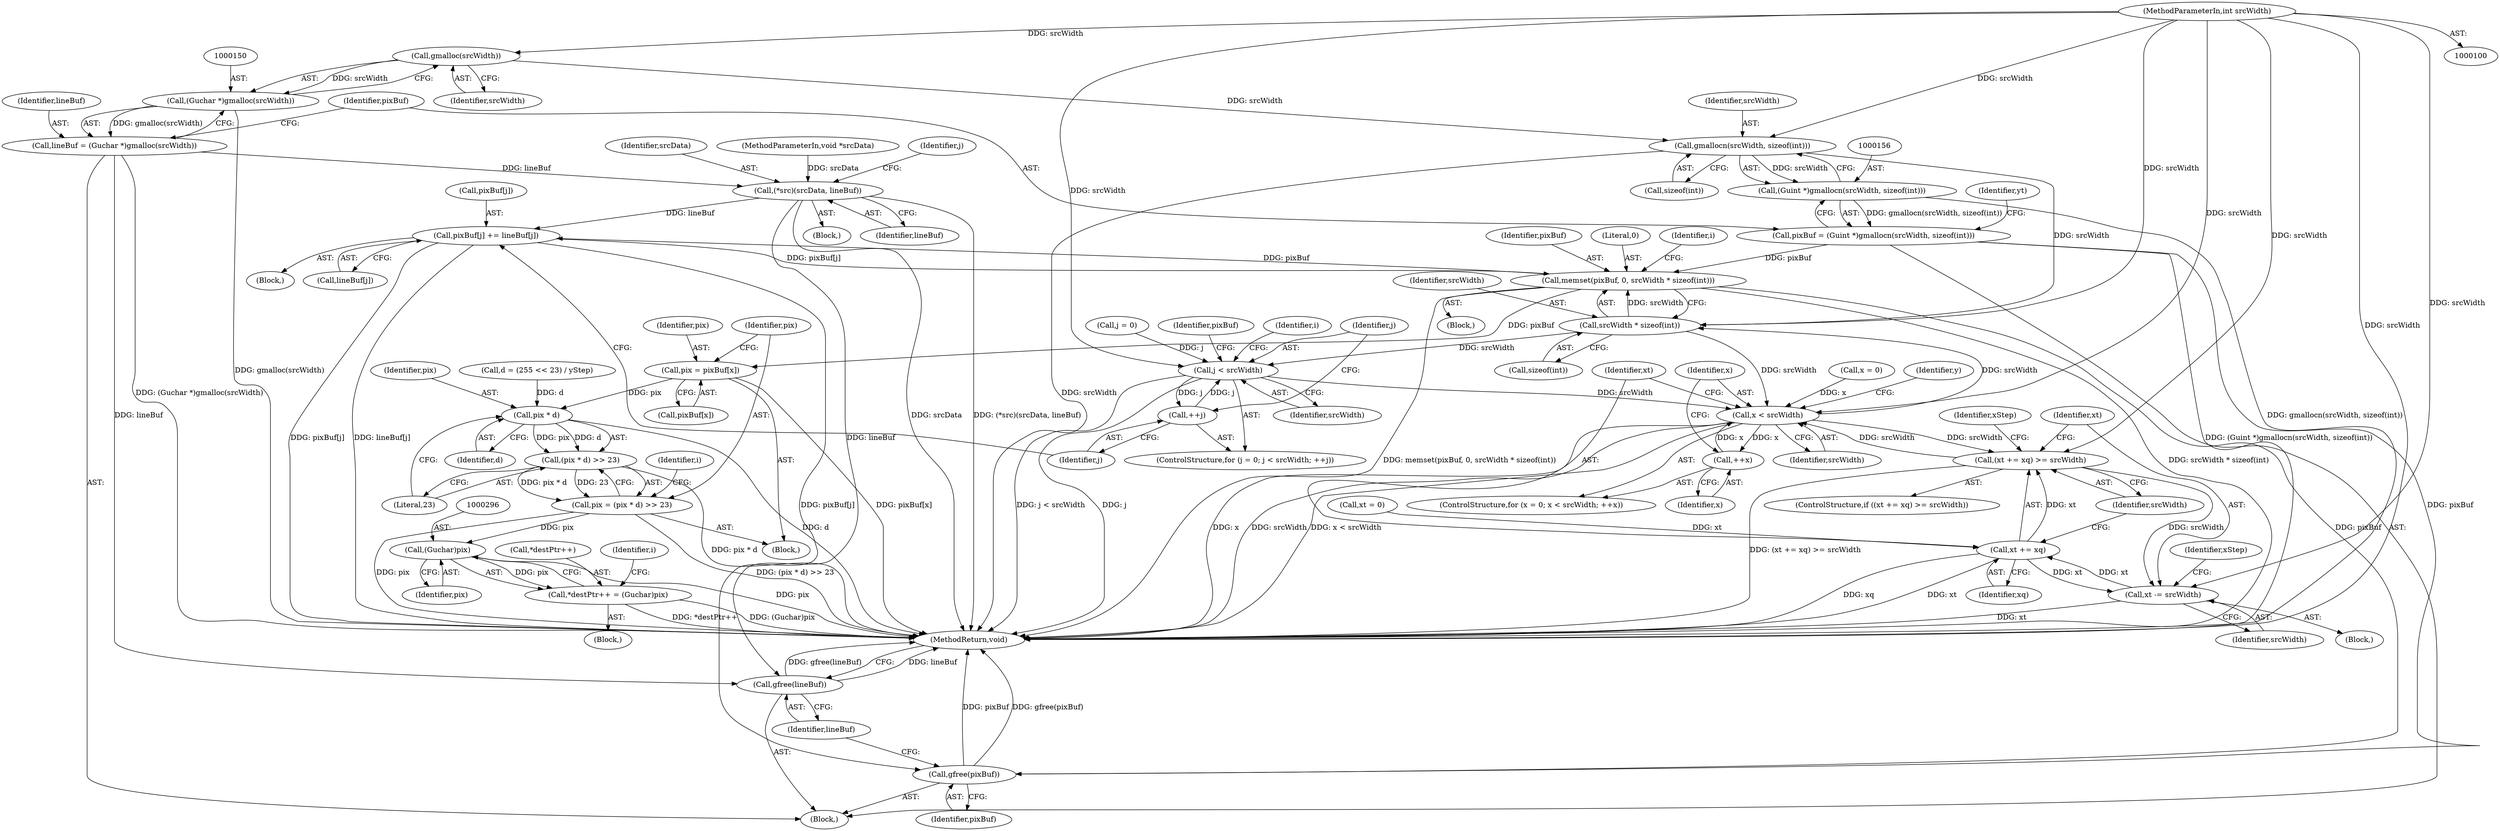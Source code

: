 digraph "0_poppler_957aa252912cde85d76c41e9710b33425a82b696@API" {
"1000151" [label="(Call,gmalloc(srcWidth))"];
"1000103" [label="(MethodParameterIn,int srcWidth)"];
"1000149" [label="(Call,(Guchar *)gmalloc(srcWidth))"];
"1000147" [label="(Call,lineBuf = (Guchar *)gmalloc(srcWidth))"];
"1000209" [label="(Call,(*src)(srcData, lineBuf))"];
"1000222" [label="(Call,pixBuf[j] += lineBuf[j])"];
"1000192" [label="(Call,memset(pixBuf, 0, srcWidth * sizeof(int)))"];
"1000269" [label="(Call,pix = pixBuf[x])"];
"1000277" [label="(Call,pix * d)"];
"1000276" [label="(Call,(pix * d) >> 23)"];
"1000274" [label="(Call,pix = (pix * d) >> 23)"];
"1000295" [label="(Call,(Guchar)pix)"];
"1000291" [label="(Call,*destPtr++ = (Guchar)pix)"];
"1000298" [label="(Call,gfree(pixBuf))"];
"1000300" [label="(Call,gfree(lineBuf))"];
"1000157" [label="(Call,gmallocn(srcWidth, sizeof(int)))"];
"1000155" [label="(Call,(Guint *)gmallocn(srcWidth, sizeof(int)))"];
"1000153" [label="(Call,pixBuf = (Guint *)gmallocn(srcWidth, sizeof(int)))"];
"1000195" [label="(Call,srcWidth * sizeof(int))"];
"1000216" [label="(Call,j < srcWidth)"];
"1000219" [label="(Call,++j)"];
"1000243" [label="(Call,x < srcWidth)"];
"1000246" [label="(Call,++x)"];
"1000250" [label="(Call,(xt += xq) >= srcWidth)"];
"1000256" [label="(Call,xt -= srcWidth)"];
"1000251" [label="(Call,xt += xq)"];
"1000157" [label="(Call,gmallocn(srcWidth, sizeof(int)))"];
"1000298" [label="(Call,gfree(pixBuf))"];
"1000221" [label="(Block,)"];
"1000148" [label="(Identifier,lineBuf)"];
"1000239" [label="(ControlStructure,for (x = 0; x < srcWidth; ++x))"];
"1000193" [label="(Identifier,pixBuf)"];
"1000275" [label="(Identifier,pix)"];
"1000209" [label="(Call,(*src)(srcData, lineBuf))"];
"1000247" [label="(Identifier,x)"];
"1000103" [label="(MethodParameterIn,int srcWidth)"];
"1000147" [label="(Call,lineBuf = (Guchar *)gmalloc(srcWidth))"];
"1000194" [label="(Literal,0)"];
"1000208" [label="(Block,)"];
"1000277" [label="(Call,pix * d)"];
"1000108" [label="(Block,)"];
"1000255" [label="(Block,)"];
"1000218" [label="(Identifier,srcWidth)"];
"1000223" [label="(Call,pixBuf[j])"];
"1000162" [label="(Identifier,yt)"];
"1000232" [label="(Call,d = (255 << 23) / yStep)"];
"1000217" [label="(Identifier,j)"];
"1000260" [label="(Identifier,xStep)"];
"1000245" [label="(Identifier,srcWidth)"];
"1000196" [label="(Identifier,srcWidth)"];
"1000212" [label="(ControlStructure,for (j = 0; j < srcWidth; ++j))"];
"1000295" [label="(Call,(Guchar)pix)"];
"1000195" [label="(Call,srcWidth * sizeof(int))"];
"1000192" [label="(Call,memset(pixBuf, 0, srcWidth * sizeof(int)))"];
"1000251" [label="(Call,xt += xq)"];
"1000256" [label="(Call,xt -= srcWidth)"];
"1000158" [label="(Identifier,srcWidth)"];
"1000153" [label="(Call,pixBuf = (Guint *)gmallocn(srcWidth, sizeof(int)))"];
"1000155" [label="(Call,(Guint *)gmallocn(srcWidth, sizeof(int)))"];
"1000149" [label="(Call,(Guchar *)gmalloc(srcWidth))"];
"1000249" [label="(ControlStructure,if ((xt += xq) >= srcWidth))"];
"1000210" [label="(Identifier,srcData)"];
"1000154" [label="(Identifier,pixBuf)"];
"1000278" [label="(Identifier,pix)"];
"1000102" [label="(MethodParameterIn,void *srcData)"];
"1000258" [label="(Identifier,srcWidth)"];
"1000270" [label="(Identifier,pix)"];
"1000201" [label="(Identifier,i)"];
"1000151" [label="(Call,gmalloc(srcWidth))"];
"1000214" [label="(Identifier,j)"];
"1000219" [label="(Call,++j)"];
"1000290" [label="(Block,)"];
"1000283" [label="(Identifier,i)"];
"1000229" [label="(Call,xt = 0)"];
"1000252" [label="(Identifier,xt)"];
"1000240" [label="(Call,x = 0)"];
"1000243" [label="(Call,x < srcWidth)"];
"1000246" [label="(Call,++x)"];
"1000248" [label="(Block,)"];
"1000297" [label="(Identifier,pix)"];
"1000159" [label="(Call,sizeof(int))"];
"1000152" [label="(Identifier,srcWidth)"];
"1000301" [label="(Identifier,lineBuf)"];
"1000302" [label="(MethodReturn,void)"];
"1000280" [label="(Literal,23)"];
"1000257" [label="(Identifier,xt)"];
"1000267" [label="(Identifier,xStep)"];
"1000300" [label="(Call,gfree(lineBuf))"];
"1000299" [label="(Identifier,pixBuf)"];
"1000211" [label="(Identifier,lineBuf)"];
"1000271" [label="(Call,pixBuf[x])"];
"1000292" [label="(Call,*destPtr++)"];
"1000213" [label="(Call,j = 0)"];
"1000279" [label="(Identifier,d)"];
"1000224" [label="(Identifier,pixBuf)"];
"1000226" [label="(Call,lineBuf[j])"];
"1000274" [label="(Call,pix = (pix * d) >> 23)"];
"1000216" [label="(Call,j < srcWidth)"];
"1000178" [label="(Block,)"];
"1000289" [label="(Identifier,i)"];
"1000177" [label="(Identifier,y)"];
"1000276" [label="(Call,(pix * d) >> 23)"];
"1000220" [label="(Identifier,j)"];
"1000207" [label="(Identifier,i)"];
"1000291" [label="(Call,*destPtr++ = (Guchar)pix)"];
"1000244" [label="(Identifier,x)"];
"1000253" [label="(Identifier,xq)"];
"1000197" [label="(Call,sizeof(int))"];
"1000222" [label="(Call,pixBuf[j] += lineBuf[j])"];
"1000250" [label="(Call,(xt += xq) >= srcWidth)"];
"1000269" [label="(Call,pix = pixBuf[x])"];
"1000254" [label="(Identifier,srcWidth)"];
"1000151" -> "1000149"  [label="AST: "];
"1000151" -> "1000152"  [label="CFG: "];
"1000152" -> "1000151"  [label="AST: "];
"1000149" -> "1000151"  [label="CFG: "];
"1000151" -> "1000149"  [label="DDG: srcWidth"];
"1000103" -> "1000151"  [label="DDG: srcWidth"];
"1000151" -> "1000157"  [label="DDG: srcWidth"];
"1000103" -> "1000100"  [label="AST: "];
"1000103" -> "1000302"  [label="DDG: srcWidth"];
"1000103" -> "1000157"  [label="DDG: srcWidth"];
"1000103" -> "1000195"  [label="DDG: srcWidth"];
"1000103" -> "1000216"  [label="DDG: srcWidth"];
"1000103" -> "1000243"  [label="DDG: srcWidth"];
"1000103" -> "1000250"  [label="DDG: srcWidth"];
"1000103" -> "1000256"  [label="DDG: srcWidth"];
"1000149" -> "1000147"  [label="AST: "];
"1000150" -> "1000149"  [label="AST: "];
"1000147" -> "1000149"  [label="CFG: "];
"1000149" -> "1000302"  [label="DDG: gmalloc(srcWidth)"];
"1000149" -> "1000147"  [label="DDG: gmalloc(srcWidth)"];
"1000147" -> "1000108"  [label="AST: "];
"1000148" -> "1000147"  [label="AST: "];
"1000154" -> "1000147"  [label="CFG: "];
"1000147" -> "1000302"  [label="DDG: (Guchar *)gmalloc(srcWidth)"];
"1000147" -> "1000209"  [label="DDG: lineBuf"];
"1000147" -> "1000300"  [label="DDG: lineBuf"];
"1000209" -> "1000208"  [label="AST: "];
"1000209" -> "1000211"  [label="CFG: "];
"1000210" -> "1000209"  [label="AST: "];
"1000211" -> "1000209"  [label="AST: "];
"1000214" -> "1000209"  [label="CFG: "];
"1000209" -> "1000302"  [label="DDG: (*src)(srcData, lineBuf)"];
"1000209" -> "1000302"  [label="DDG: srcData"];
"1000102" -> "1000209"  [label="DDG: srcData"];
"1000209" -> "1000222"  [label="DDG: lineBuf"];
"1000209" -> "1000300"  [label="DDG: lineBuf"];
"1000222" -> "1000221"  [label="AST: "];
"1000222" -> "1000226"  [label="CFG: "];
"1000223" -> "1000222"  [label="AST: "];
"1000226" -> "1000222"  [label="AST: "];
"1000220" -> "1000222"  [label="CFG: "];
"1000222" -> "1000302"  [label="DDG: pixBuf[j]"];
"1000222" -> "1000302"  [label="DDG: lineBuf[j]"];
"1000222" -> "1000192"  [label="DDG: pixBuf[j]"];
"1000192" -> "1000222"  [label="DDG: pixBuf"];
"1000222" -> "1000298"  [label="DDG: pixBuf[j]"];
"1000192" -> "1000178"  [label="AST: "];
"1000192" -> "1000195"  [label="CFG: "];
"1000193" -> "1000192"  [label="AST: "];
"1000194" -> "1000192"  [label="AST: "];
"1000195" -> "1000192"  [label="AST: "];
"1000201" -> "1000192"  [label="CFG: "];
"1000192" -> "1000302"  [label="DDG: srcWidth * sizeof(int)"];
"1000192" -> "1000302"  [label="DDG: memset(pixBuf, 0, srcWidth * sizeof(int))"];
"1000153" -> "1000192"  [label="DDG: pixBuf"];
"1000195" -> "1000192"  [label="DDG: srcWidth"];
"1000192" -> "1000269"  [label="DDG: pixBuf"];
"1000192" -> "1000298"  [label="DDG: pixBuf"];
"1000269" -> "1000248"  [label="AST: "];
"1000269" -> "1000271"  [label="CFG: "];
"1000270" -> "1000269"  [label="AST: "];
"1000271" -> "1000269"  [label="AST: "];
"1000275" -> "1000269"  [label="CFG: "];
"1000269" -> "1000302"  [label="DDG: pixBuf[x]"];
"1000269" -> "1000277"  [label="DDG: pix"];
"1000277" -> "1000276"  [label="AST: "];
"1000277" -> "1000279"  [label="CFG: "];
"1000278" -> "1000277"  [label="AST: "];
"1000279" -> "1000277"  [label="AST: "];
"1000280" -> "1000277"  [label="CFG: "];
"1000277" -> "1000302"  [label="DDG: d"];
"1000277" -> "1000276"  [label="DDG: pix"];
"1000277" -> "1000276"  [label="DDG: d"];
"1000232" -> "1000277"  [label="DDG: d"];
"1000276" -> "1000274"  [label="AST: "];
"1000276" -> "1000280"  [label="CFG: "];
"1000280" -> "1000276"  [label="AST: "];
"1000274" -> "1000276"  [label="CFG: "];
"1000276" -> "1000302"  [label="DDG: pix * d"];
"1000276" -> "1000274"  [label="DDG: pix * d"];
"1000276" -> "1000274"  [label="DDG: 23"];
"1000274" -> "1000248"  [label="AST: "];
"1000275" -> "1000274"  [label="AST: "];
"1000283" -> "1000274"  [label="CFG: "];
"1000274" -> "1000302"  [label="DDG: pix"];
"1000274" -> "1000302"  [label="DDG: (pix * d) >> 23"];
"1000274" -> "1000295"  [label="DDG: pix"];
"1000295" -> "1000291"  [label="AST: "];
"1000295" -> "1000297"  [label="CFG: "];
"1000296" -> "1000295"  [label="AST: "];
"1000297" -> "1000295"  [label="AST: "];
"1000291" -> "1000295"  [label="CFG: "];
"1000295" -> "1000302"  [label="DDG: pix"];
"1000295" -> "1000291"  [label="DDG: pix"];
"1000291" -> "1000290"  [label="AST: "];
"1000292" -> "1000291"  [label="AST: "];
"1000289" -> "1000291"  [label="CFG: "];
"1000291" -> "1000302"  [label="DDG: *destPtr++"];
"1000291" -> "1000302"  [label="DDG: (Guchar)pix"];
"1000298" -> "1000108"  [label="AST: "];
"1000298" -> "1000299"  [label="CFG: "];
"1000299" -> "1000298"  [label="AST: "];
"1000301" -> "1000298"  [label="CFG: "];
"1000298" -> "1000302"  [label="DDG: gfree(pixBuf)"];
"1000298" -> "1000302"  [label="DDG: pixBuf"];
"1000153" -> "1000298"  [label="DDG: pixBuf"];
"1000300" -> "1000108"  [label="AST: "];
"1000300" -> "1000301"  [label="CFG: "];
"1000301" -> "1000300"  [label="AST: "];
"1000302" -> "1000300"  [label="CFG: "];
"1000300" -> "1000302"  [label="DDG: lineBuf"];
"1000300" -> "1000302"  [label="DDG: gfree(lineBuf)"];
"1000157" -> "1000155"  [label="AST: "];
"1000157" -> "1000159"  [label="CFG: "];
"1000158" -> "1000157"  [label="AST: "];
"1000159" -> "1000157"  [label="AST: "];
"1000155" -> "1000157"  [label="CFG: "];
"1000157" -> "1000302"  [label="DDG: srcWidth"];
"1000157" -> "1000155"  [label="DDG: srcWidth"];
"1000157" -> "1000195"  [label="DDG: srcWidth"];
"1000155" -> "1000153"  [label="AST: "];
"1000156" -> "1000155"  [label="AST: "];
"1000153" -> "1000155"  [label="CFG: "];
"1000155" -> "1000302"  [label="DDG: gmallocn(srcWidth, sizeof(int))"];
"1000155" -> "1000153"  [label="DDG: gmallocn(srcWidth, sizeof(int))"];
"1000153" -> "1000108"  [label="AST: "];
"1000154" -> "1000153"  [label="AST: "];
"1000162" -> "1000153"  [label="CFG: "];
"1000153" -> "1000302"  [label="DDG: (Guint *)gmallocn(srcWidth, sizeof(int))"];
"1000195" -> "1000197"  [label="CFG: "];
"1000196" -> "1000195"  [label="AST: "];
"1000197" -> "1000195"  [label="AST: "];
"1000243" -> "1000195"  [label="DDG: srcWidth"];
"1000195" -> "1000216"  [label="DDG: srcWidth"];
"1000195" -> "1000243"  [label="DDG: srcWidth"];
"1000216" -> "1000212"  [label="AST: "];
"1000216" -> "1000218"  [label="CFG: "];
"1000217" -> "1000216"  [label="AST: "];
"1000218" -> "1000216"  [label="AST: "];
"1000224" -> "1000216"  [label="CFG: "];
"1000207" -> "1000216"  [label="CFG: "];
"1000216" -> "1000302"  [label="DDG: j < srcWidth"];
"1000216" -> "1000302"  [label="DDG: j"];
"1000213" -> "1000216"  [label="DDG: j"];
"1000219" -> "1000216"  [label="DDG: j"];
"1000216" -> "1000219"  [label="DDG: j"];
"1000216" -> "1000243"  [label="DDG: srcWidth"];
"1000219" -> "1000212"  [label="AST: "];
"1000219" -> "1000220"  [label="CFG: "];
"1000220" -> "1000219"  [label="AST: "];
"1000217" -> "1000219"  [label="CFG: "];
"1000243" -> "1000239"  [label="AST: "];
"1000243" -> "1000245"  [label="CFG: "];
"1000244" -> "1000243"  [label="AST: "];
"1000245" -> "1000243"  [label="AST: "];
"1000252" -> "1000243"  [label="CFG: "];
"1000177" -> "1000243"  [label="CFG: "];
"1000243" -> "1000302"  [label="DDG: x"];
"1000243" -> "1000302"  [label="DDG: srcWidth"];
"1000243" -> "1000302"  [label="DDG: x < srcWidth"];
"1000240" -> "1000243"  [label="DDG: x"];
"1000246" -> "1000243"  [label="DDG: x"];
"1000250" -> "1000243"  [label="DDG: srcWidth"];
"1000243" -> "1000246"  [label="DDG: x"];
"1000243" -> "1000250"  [label="DDG: srcWidth"];
"1000246" -> "1000239"  [label="AST: "];
"1000246" -> "1000247"  [label="CFG: "];
"1000247" -> "1000246"  [label="AST: "];
"1000244" -> "1000246"  [label="CFG: "];
"1000250" -> "1000249"  [label="AST: "];
"1000250" -> "1000254"  [label="CFG: "];
"1000251" -> "1000250"  [label="AST: "];
"1000254" -> "1000250"  [label="AST: "];
"1000257" -> "1000250"  [label="CFG: "];
"1000267" -> "1000250"  [label="CFG: "];
"1000250" -> "1000302"  [label="DDG: (xt += xq) >= srcWidth"];
"1000251" -> "1000250"  [label="DDG: xt"];
"1000250" -> "1000256"  [label="DDG: srcWidth"];
"1000256" -> "1000255"  [label="AST: "];
"1000256" -> "1000258"  [label="CFG: "];
"1000257" -> "1000256"  [label="AST: "];
"1000258" -> "1000256"  [label="AST: "];
"1000260" -> "1000256"  [label="CFG: "];
"1000256" -> "1000302"  [label="DDG: xt"];
"1000256" -> "1000251"  [label="DDG: xt"];
"1000251" -> "1000256"  [label="DDG: xt"];
"1000251" -> "1000253"  [label="CFG: "];
"1000252" -> "1000251"  [label="AST: "];
"1000253" -> "1000251"  [label="AST: "];
"1000254" -> "1000251"  [label="CFG: "];
"1000251" -> "1000302"  [label="DDG: xq"];
"1000251" -> "1000302"  [label="DDG: xt"];
"1000229" -> "1000251"  [label="DDG: xt"];
}

